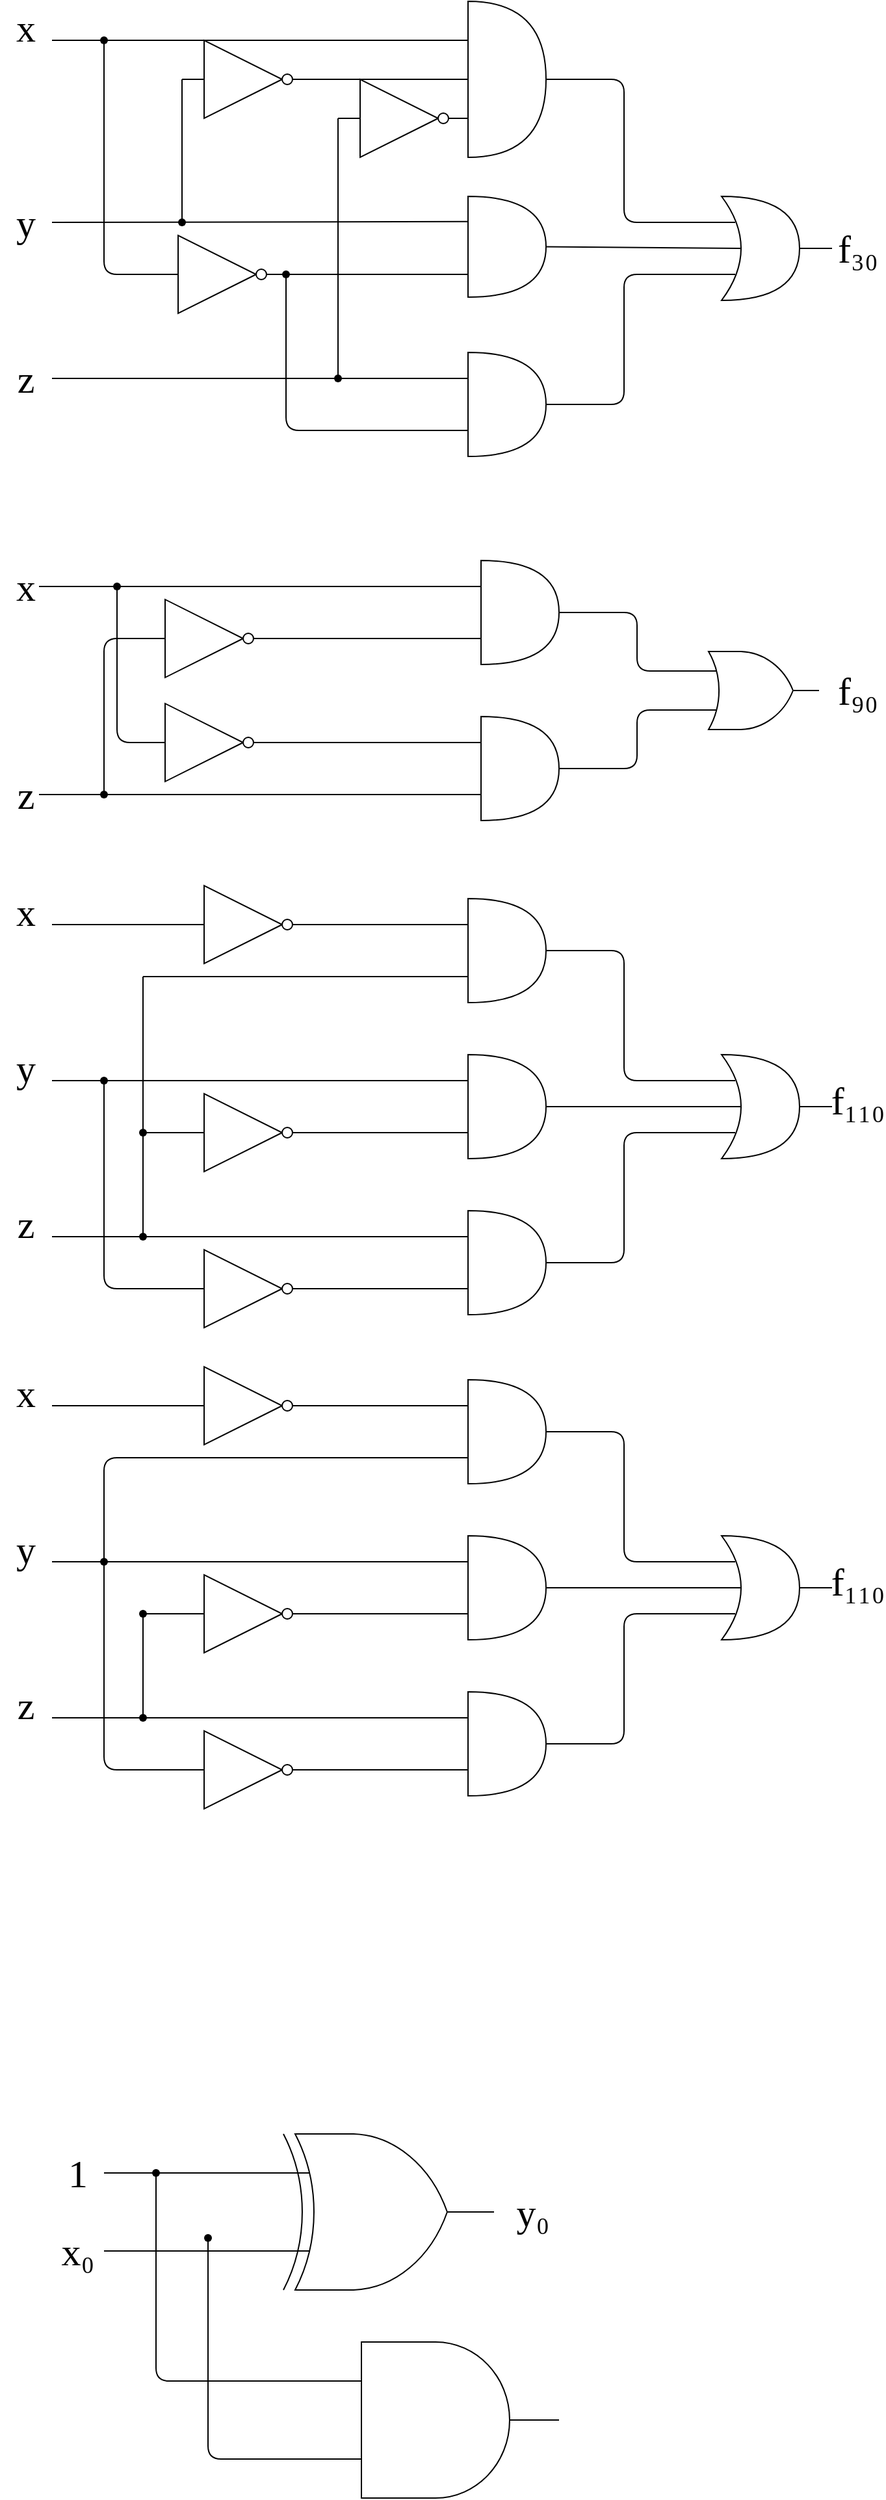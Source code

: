 <mxfile version="14.8.1" type="github">
  <diagram id="0W6Qc_67fqcdbap8SxTc" name="Page-1">
    <mxGraphModel dx="1038" dy="564" grid="1" gridSize="10" guides="1" tooltips="1" connect="1" arrows="1" fold="1" page="1" pageScale="1" pageWidth="1169" pageHeight="1654" math="0" shadow="0">
      <root>
        <mxCell id="0" />
        <mxCell id="1" parent="0" />
        <mxCell id="cX6OeLYtHGOCh2aDYkUL-3" value="" style="group" parent="1" vertex="1" connectable="0">
          <mxGeometry y="430" width="680" height="200" as="geometry" />
        </mxCell>
        <mxCell id="cX6OeLYtHGOCh2aDYkUL-4" value="" style="endArrow=none;html=1;entryX=0;entryY=0.25;entryDx=0;entryDy=0;entryPerimeter=0;startArrow=none;" parent="cX6OeLYtHGOCh2aDYkUL-3" source="cX6OeLYtHGOCh2aDYkUL-44" target="cX6OeLYtHGOCh2aDYkUL-8" edge="1">
          <mxGeometry width="50" height="50" relative="1" as="geometry">
            <mxPoint x="30" y="20" as="sourcePoint" />
            <mxPoint x="370" y="15" as="targetPoint" />
          </mxGeometry>
        </mxCell>
        <mxCell id="cX6OeLYtHGOCh2aDYkUL-5" value="" style="verticalLabelPosition=bottom;shadow=0;dashed=0;align=center;html=1;verticalAlign=top;shape=mxgraph.electrical.logic_gates.inverter_2;sketch=0;strokeColor=#000000;fillColor=#ffffff;" parent="cX6OeLYtHGOCh2aDYkUL-3" vertex="1">
          <mxGeometry x="110" y="110" width="100" height="60" as="geometry" />
        </mxCell>
        <mxCell id="cX6OeLYtHGOCh2aDYkUL-6" value="" style="verticalLabelPosition=bottom;shadow=0;dashed=0;align=center;html=1;verticalAlign=top;shape=mxgraph.electrical.logic_gates.logic_gate;operation=or;sketch=0;strokeColor=#000000;fillColor=#ffffff;" parent="cX6OeLYtHGOCh2aDYkUL-3" vertex="1">
          <mxGeometry x="530" y="70" width="100" height="60" as="geometry" />
        </mxCell>
        <mxCell id="cX6OeLYtHGOCh2aDYkUL-7" value="" style="verticalLabelPosition=bottom;shadow=0;dashed=0;align=center;html=1;verticalAlign=top;shape=mxgraph.electrical.logic_gates.inverter_2;sketch=0;strokeColor=#000000;fillColor=#ffffff;" parent="cX6OeLYtHGOCh2aDYkUL-3" vertex="1">
          <mxGeometry x="110" y="30" width="100" height="60" as="geometry" />
        </mxCell>
        <mxCell id="cX6OeLYtHGOCh2aDYkUL-8" value="" style="shape=or;whiteSpace=wrap;html=1;shadow=0;sketch=0;strokeColor=#000000;fillColor=#ffffff;" parent="cX6OeLYtHGOCh2aDYkUL-3" vertex="1">
          <mxGeometry x="370" width="60" height="80" as="geometry" />
        </mxCell>
        <mxCell id="cX6OeLYtHGOCh2aDYkUL-9" value="" style="endArrow=none;html=1;entryX=0;entryY=0.25;entryDx=0;entryDy=0;entryPerimeter=0;exitX=1;exitY=0.5;exitDx=0;exitDy=0;exitPerimeter=0;" parent="cX6OeLYtHGOCh2aDYkUL-3" source="cX6OeLYtHGOCh2aDYkUL-5" target="cX6OeLYtHGOCh2aDYkUL-10" edge="1">
          <mxGeometry width="50" height="50" relative="1" as="geometry">
            <mxPoint x="250" y="140" as="sourcePoint" />
            <mxPoint x="370" y="135" as="targetPoint" />
          </mxGeometry>
        </mxCell>
        <mxCell id="cX6OeLYtHGOCh2aDYkUL-10" value="" style="shape=or;whiteSpace=wrap;html=1;shadow=0;sketch=0;strokeColor=#000000;fillColor=#ffffff;" parent="cX6OeLYtHGOCh2aDYkUL-3" vertex="1">
          <mxGeometry x="370" y="120" width="60" height="80" as="geometry" />
        </mxCell>
        <mxCell id="cX6OeLYtHGOCh2aDYkUL-11" value="" style="endArrow=none;html=1;exitX=0;exitY=0.5;exitDx=0;exitDy=0;exitPerimeter=0;" parent="cX6OeLYtHGOCh2aDYkUL-3" source="cX6OeLYtHGOCh2aDYkUL-5" edge="1">
          <mxGeometry width="50" height="50" relative="1" as="geometry">
            <mxPoint x="260" y="250" as="sourcePoint" />
            <mxPoint x="90" y="20" as="targetPoint" />
            <Array as="points">
              <mxPoint x="90" y="140" />
            </Array>
          </mxGeometry>
        </mxCell>
        <mxCell id="cX6OeLYtHGOCh2aDYkUL-12" value="" style="endArrow=none;html=1;entryX=0;entryY=0.75;entryDx=0;entryDy=0;entryPerimeter=0;exitX=1;exitY=0.5;exitDx=0;exitDy=0;exitPerimeter=0;" parent="cX6OeLYtHGOCh2aDYkUL-3" source="cX6OeLYtHGOCh2aDYkUL-7" target="cX6OeLYtHGOCh2aDYkUL-8" edge="1">
          <mxGeometry width="50" height="50" relative="1" as="geometry">
            <mxPoint x="210" y="60" as="sourcePoint" />
            <mxPoint x="360" y="59.5" as="targetPoint" />
          </mxGeometry>
        </mxCell>
        <mxCell id="cX6OeLYtHGOCh2aDYkUL-13" value="" style="endArrow=none;html=1;entryX=0;entryY=0.75;entryDx=0;entryDy=0;entryPerimeter=0;" parent="cX6OeLYtHGOCh2aDYkUL-3" target="cX6OeLYtHGOCh2aDYkUL-10" edge="1">
          <mxGeometry width="50" height="50" relative="1" as="geometry">
            <mxPoint x="30" y="180" as="sourcePoint" />
            <mxPoint x="310" y="200" as="targetPoint" />
          </mxGeometry>
        </mxCell>
        <mxCell id="cX6OeLYtHGOCh2aDYkUL-14" value="" style="endArrow=none;html=1;exitX=0;exitY=0.5;exitDx=0;exitDy=0;exitPerimeter=0;" parent="cX6OeLYtHGOCh2aDYkUL-3" source="cX6OeLYtHGOCh2aDYkUL-7" edge="1">
          <mxGeometry width="50" height="50" relative="1" as="geometry">
            <mxPoint x="120" y="150" as="sourcePoint" />
            <mxPoint x="80" y="180" as="targetPoint" />
            <Array as="points">
              <mxPoint x="80" y="60" />
            </Array>
          </mxGeometry>
        </mxCell>
        <mxCell id="cX6OeLYtHGOCh2aDYkUL-15" value="" style="endArrow=none;html=1;entryX=0;entryY=0.25;entryDx=0;entryDy=0;entryPerimeter=0;exitX=1;exitY=0.5;exitDx=0;exitDy=0;exitPerimeter=0;" parent="cX6OeLYtHGOCh2aDYkUL-3" source="cX6OeLYtHGOCh2aDYkUL-8" target="cX6OeLYtHGOCh2aDYkUL-6" edge="1">
          <mxGeometry width="50" height="50" relative="1" as="geometry">
            <mxPoint x="260" y="250" as="sourcePoint" />
            <mxPoint x="310" y="200" as="targetPoint" />
            <Array as="points">
              <mxPoint x="490" y="40" />
              <mxPoint x="490" y="85" />
            </Array>
          </mxGeometry>
        </mxCell>
        <mxCell id="cX6OeLYtHGOCh2aDYkUL-16" value="" style="endArrow=none;html=1;entryX=0;entryY=0.75;entryDx=0;entryDy=0;entryPerimeter=0;exitX=1;exitY=0.5;exitDx=0;exitDy=0;exitPerimeter=0;" parent="cX6OeLYtHGOCh2aDYkUL-3" source="cX6OeLYtHGOCh2aDYkUL-10" target="cX6OeLYtHGOCh2aDYkUL-6" edge="1">
          <mxGeometry width="50" height="50" relative="1" as="geometry">
            <mxPoint x="440" y="50" as="sourcePoint" />
            <mxPoint x="540" y="95" as="targetPoint" />
            <Array as="points">
              <mxPoint x="490" y="160" />
              <mxPoint x="490" y="115" />
            </Array>
          </mxGeometry>
        </mxCell>
        <mxCell id="cX6OeLYtHGOCh2aDYkUL-17" value="&lt;font style=&quot;font-size: 30px&quot; face=&quot;Times New Roman&quot;&gt;x&lt;/font&gt;" style="text;html=1;strokeColor=none;fillColor=none;align=center;verticalAlign=middle;whiteSpace=wrap;rounded=0;shadow=0;sketch=0;" parent="cX6OeLYtHGOCh2aDYkUL-3" vertex="1">
          <mxGeometry y="10" width="40" height="20" as="geometry" />
        </mxCell>
        <mxCell id="cX6OeLYtHGOCh2aDYkUL-18" value="&lt;font style=&quot;font-size: 30px&quot; face=&quot;Times New Roman&quot;&gt;z&lt;/font&gt;" style="text;html=1;strokeColor=none;fillColor=none;align=center;verticalAlign=middle;whiteSpace=wrap;rounded=0;shadow=0;sketch=0;" parent="cX6OeLYtHGOCh2aDYkUL-3" vertex="1">
          <mxGeometry y="170" width="40" height="20" as="geometry" />
        </mxCell>
        <mxCell id="cX6OeLYtHGOCh2aDYkUL-19" value="&lt;div style=&quot;font-size: 30px&quot;&gt;&lt;font style=&quot;font-size: 30px&quot; face=&quot;Times New Roman&quot;&gt;f₉₀&lt;/font&gt;&lt;/div&gt;" style="text;html=1;strokeColor=none;fillColor=none;align=center;verticalAlign=middle;whiteSpace=wrap;rounded=0;shadow=0;sketch=0;" parent="cX6OeLYtHGOCh2aDYkUL-3" vertex="1">
          <mxGeometry x="640" y="90" width="40" height="20" as="geometry" />
        </mxCell>
        <mxCell id="cX6OeLYtHGOCh2aDYkUL-44" value="" style="shape=waypoint;sketch=0;fillStyle=solid;size=6;pointerEvents=1;points=[];fillColor=none;resizable=0;rotatable=0;perimeter=centerPerimeter;snapToPoint=1;" parent="cX6OeLYtHGOCh2aDYkUL-3" vertex="1">
          <mxGeometry x="70" width="40" height="40" as="geometry" />
        </mxCell>
        <mxCell id="cX6OeLYtHGOCh2aDYkUL-45" value="" style="endArrow=none;html=1;entryDx=0;entryDy=0;entryPerimeter=0;" parent="cX6OeLYtHGOCh2aDYkUL-3" target="cX6OeLYtHGOCh2aDYkUL-44" edge="1">
          <mxGeometry width="50" height="50" relative="1" as="geometry">
            <mxPoint x="30" y="20" as="sourcePoint" />
            <mxPoint x="370" y="20" as="targetPoint" />
          </mxGeometry>
        </mxCell>
        <mxCell id="cX6OeLYtHGOCh2aDYkUL-46" value="" style="shape=waypoint;sketch=0;fillStyle=solid;size=6;pointerEvents=1;points=[];fillColor=none;resizable=0;rotatable=0;perimeter=centerPerimeter;snapToPoint=1;" parent="cX6OeLYtHGOCh2aDYkUL-3" vertex="1">
          <mxGeometry x="60" y="160" width="40" height="40" as="geometry" />
        </mxCell>
        <mxCell id="cX6OeLYtHGOCh2aDYkUL-54" value="" style="group" parent="1" vertex="1" connectable="0">
          <mxGeometry y="680" width="615" height="330" as="geometry" />
        </mxCell>
        <mxCell id="cX6OeLYtHGOCh2aDYkUL-1" value="" style="shape=xor;whiteSpace=wrap;html=1;" parent="cX6OeLYtHGOCh2aDYkUL-54" vertex="1">
          <mxGeometry x="555" y="130" width="60" height="80" as="geometry" />
        </mxCell>
        <mxCell id="cX6OeLYtHGOCh2aDYkUL-2" value="" style="shape=or;whiteSpace=wrap;html=1;" parent="cX6OeLYtHGOCh2aDYkUL-54" vertex="1">
          <mxGeometry x="360" y="10" width="60" height="80" as="geometry" />
        </mxCell>
        <mxCell id="cX6OeLYtHGOCh2aDYkUL-20" value="&lt;font style=&quot;font-size: 30px&quot; face=&quot;Times New Roman&quot;&gt;x&lt;/font&gt;" style="text;html=1;strokeColor=none;fillColor=none;align=center;verticalAlign=middle;whiteSpace=wrap;rounded=0;shadow=0;sketch=0;" parent="cX6OeLYtHGOCh2aDYkUL-54" vertex="1">
          <mxGeometry y="10" width="40" height="20" as="geometry" />
        </mxCell>
        <mxCell id="cX6OeLYtHGOCh2aDYkUL-21" value="&lt;font style=&quot;font-size: 30px&quot; face=&quot;Times New Roman&quot;&gt;z&lt;/font&gt;" style="text;html=1;strokeColor=none;fillColor=none;align=center;verticalAlign=middle;whiteSpace=wrap;rounded=0;shadow=0;sketch=0;" parent="cX6OeLYtHGOCh2aDYkUL-54" vertex="1">
          <mxGeometry y="250" width="40" height="20" as="geometry" />
        </mxCell>
        <mxCell id="cX6OeLYtHGOCh2aDYkUL-22" value="&lt;font style=&quot;font-size: 30px&quot; face=&quot;Times New Roman&quot;&gt;y&lt;/font&gt;" style="text;html=1;strokeColor=none;fillColor=none;align=center;verticalAlign=middle;whiteSpace=wrap;rounded=0;shadow=0;sketch=0;" parent="cX6OeLYtHGOCh2aDYkUL-54" vertex="1">
          <mxGeometry y="130" width="40" height="20" as="geometry" />
        </mxCell>
        <mxCell id="cX6OeLYtHGOCh2aDYkUL-24" value="" style="endArrow=none;html=1;entryX=0;entryY=0.25;entryDx=0;entryDy=0;entryPerimeter=0;exitX=1;exitY=0.5;exitDx=0;exitDy=0;exitPerimeter=0;" parent="cX6OeLYtHGOCh2aDYkUL-54" source="cX6OeLYtHGOCh2aDYkUL-25" target="cX6OeLYtHGOCh2aDYkUL-2" edge="1">
          <mxGeometry width="50" height="50" relative="1" as="geometry">
            <mxPoint x="140" y="30" as="sourcePoint" />
            <mxPoint x="460" y="150" as="targetPoint" />
          </mxGeometry>
        </mxCell>
        <mxCell id="cX6OeLYtHGOCh2aDYkUL-25" value="" style="verticalLabelPosition=bottom;shadow=0;dashed=0;align=center;html=1;verticalAlign=top;shape=mxgraph.electrical.logic_gates.inverter_2;sketch=0;strokeColor=#000000;fillColor=#ffffff;" parent="cX6OeLYtHGOCh2aDYkUL-54" vertex="1">
          <mxGeometry x="140" width="100" height="60" as="geometry" />
        </mxCell>
        <mxCell id="cX6OeLYtHGOCh2aDYkUL-28" value="" style="endArrow=none;html=1;entryX=1;entryY=1;entryDx=0;entryDy=0;exitX=0;exitY=0.25;exitDx=0;exitDy=0;exitPerimeter=0;" parent="cX6OeLYtHGOCh2aDYkUL-54" source="cX6OeLYtHGOCh2aDYkUL-29" target="cX6OeLYtHGOCh2aDYkUL-22" edge="1">
          <mxGeometry width="50" height="50" relative="1" as="geometry">
            <mxPoint x="350" y="110" as="sourcePoint" />
            <mxPoint x="460" y="30" as="targetPoint" />
          </mxGeometry>
        </mxCell>
        <mxCell id="cX6OeLYtHGOCh2aDYkUL-29" value="" style="shape=or;whiteSpace=wrap;html=1;" parent="cX6OeLYtHGOCh2aDYkUL-54" vertex="1">
          <mxGeometry x="360" y="130" width="60" height="80" as="geometry" />
        </mxCell>
        <mxCell id="cX6OeLYtHGOCh2aDYkUL-30" value="" style="shape=or;whiteSpace=wrap;html=1;" parent="cX6OeLYtHGOCh2aDYkUL-54" vertex="1">
          <mxGeometry x="360" y="250" width="60" height="80" as="geometry" />
        </mxCell>
        <mxCell id="cX6OeLYtHGOCh2aDYkUL-31" value="" style="verticalLabelPosition=bottom;shadow=0;dashed=0;align=center;html=1;verticalAlign=top;shape=mxgraph.electrical.logic_gates.inverter_2;sketch=0;strokeColor=#000000;fillColor=#ffffff;" parent="cX6OeLYtHGOCh2aDYkUL-54" vertex="1">
          <mxGeometry x="140" y="160" width="100" height="60" as="geometry" />
        </mxCell>
        <mxCell id="cX6OeLYtHGOCh2aDYkUL-32" value="" style="endArrow=none;html=1;exitX=0;exitY=0.5;exitDx=0;exitDy=0;exitPerimeter=0;" parent="cX6OeLYtHGOCh2aDYkUL-54" source="cX6OeLYtHGOCh2aDYkUL-31" edge="1">
          <mxGeometry width="50" height="50" relative="1" as="geometry">
            <mxPoint x="410" y="80" as="sourcePoint" />
            <mxPoint x="110" y="190" as="targetPoint" />
          </mxGeometry>
        </mxCell>
        <mxCell id="cX6OeLYtHGOCh2aDYkUL-33" value="" style="endArrow=none;html=1;exitX=1;exitY=0.5;exitDx=0;exitDy=0;exitPerimeter=0;entryX=0;entryY=0.75;entryDx=0;entryDy=0;entryPerimeter=0;" parent="cX6OeLYtHGOCh2aDYkUL-54" source="cX6OeLYtHGOCh2aDYkUL-31" target="cX6OeLYtHGOCh2aDYkUL-29" edge="1">
          <mxGeometry width="50" height="50" relative="1" as="geometry">
            <mxPoint x="410" y="80" as="sourcePoint" />
            <mxPoint x="460" y="30" as="targetPoint" />
          </mxGeometry>
        </mxCell>
        <mxCell id="cX6OeLYtHGOCh2aDYkUL-34" value="" style="endArrow=none;html=1;exitX=0;exitY=0.5;exitDx=0;exitDy=0;exitPerimeter=0;" parent="cX6OeLYtHGOCh2aDYkUL-54" source="cX6OeLYtHGOCh2aDYkUL-35" edge="1">
          <mxGeometry width="50" height="50" relative="1" as="geometry">
            <mxPoint x="410" y="80" as="sourcePoint" />
            <mxPoint x="80" y="150" as="targetPoint" />
            <Array as="points">
              <mxPoint x="80" y="310" />
            </Array>
          </mxGeometry>
        </mxCell>
        <mxCell id="cX6OeLYtHGOCh2aDYkUL-37" value="" style="endArrow=none;html=1;exitDx=0;exitDy=0;exitPerimeter=0;startArrow=none;" parent="cX6OeLYtHGOCh2aDYkUL-54" source="cX6OeLYtHGOCh2aDYkUL-50" edge="1">
          <mxGeometry width="50" height="50" relative="1" as="geometry">
            <mxPoint x="410" y="80" as="sourcePoint" />
            <mxPoint x="110" y="270" as="targetPoint" />
          </mxGeometry>
        </mxCell>
        <mxCell id="cX6OeLYtHGOCh2aDYkUL-38" value="" style="endArrow=none;html=1;exitX=1;exitY=1;exitDx=0;exitDy=0;" parent="cX6OeLYtHGOCh2aDYkUL-54" source="cX6OeLYtHGOCh2aDYkUL-21" edge="1">
          <mxGeometry width="50" height="50" relative="1" as="geometry">
            <mxPoint x="410" y="80" as="sourcePoint" />
            <mxPoint x="110" y="270" as="targetPoint" />
          </mxGeometry>
        </mxCell>
        <mxCell id="cX6OeLYtHGOCh2aDYkUL-39" value="" style="endArrow=none;html=1;startArrow=none;" parent="cX6OeLYtHGOCh2aDYkUL-54" source="cX6OeLYtHGOCh2aDYkUL-48" edge="1">
          <mxGeometry width="50" height="50" relative="1" as="geometry">
            <mxPoint x="110" y="270" as="sourcePoint" />
            <mxPoint x="110" y="70" as="targetPoint" />
          </mxGeometry>
        </mxCell>
        <mxCell id="cX6OeLYtHGOCh2aDYkUL-40" value="" style="endArrow=none;html=1;exitX=0;exitY=0.75;exitDx=0;exitDy=0;exitPerimeter=0;" parent="cX6OeLYtHGOCh2aDYkUL-54" source="cX6OeLYtHGOCh2aDYkUL-2" edge="1">
          <mxGeometry width="50" height="50" relative="1" as="geometry">
            <mxPoint x="120" y="280" as="sourcePoint" />
            <mxPoint x="110" y="70" as="targetPoint" />
          </mxGeometry>
        </mxCell>
        <mxCell id="cX6OeLYtHGOCh2aDYkUL-41" value="" style="endArrow=none;html=1;entryX=1;entryY=0.5;entryDx=0;entryDy=0;entryPerimeter=0;exitX=0.175;exitY=0.25;exitDx=0;exitDy=0;exitPerimeter=0;" parent="cX6OeLYtHGOCh2aDYkUL-54" source="cX6OeLYtHGOCh2aDYkUL-1" target="cX6OeLYtHGOCh2aDYkUL-2" edge="1">
          <mxGeometry width="50" height="50" relative="1" as="geometry">
            <mxPoint x="410" y="80" as="sourcePoint" />
            <mxPoint x="460" y="30" as="targetPoint" />
            <Array as="points">
              <mxPoint x="480" y="150" />
              <mxPoint x="480" y="50" />
            </Array>
          </mxGeometry>
        </mxCell>
        <mxCell id="cX6OeLYtHGOCh2aDYkUL-42" value="" style="endArrow=none;html=1;entryX=1;entryY=0.5;entryDx=0;entryDy=0;entryPerimeter=0;exitX=0.25;exitY=0.5;exitDx=0;exitDy=0;exitPerimeter=0;" parent="cX6OeLYtHGOCh2aDYkUL-54" source="cX6OeLYtHGOCh2aDYkUL-1" target="cX6OeLYtHGOCh2aDYkUL-29" edge="1">
          <mxGeometry width="50" height="50" relative="1" as="geometry">
            <mxPoint x="575.5" y="160" as="sourcePoint" />
            <mxPoint x="430" y="60" as="targetPoint" />
          </mxGeometry>
        </mxCell>
        <mxCell id="cX6OeLYtHGOCh2aDYkUL-43" value="" style="endArrow=none;html=1;entryX=1;entryY=0.5;entryDx=0;entryDy=0;entryPerimeter=0;exitX=0.175;exitY=0.75;exitDx=0;exitDy=0;exitPerimeter=0;" parent="cX6OeLYtHGOCh2aDYkUL-54" source="cX6OeLYtHGOCh2aDYkUL-1" target="cX6OeLYtHGOCh2aDYkUL-30" edge="1">
          <mxGeometry width="50" height="50" relative="1" as="geometry">
            <mxPoint x="580" y="180" as="sourcePoint" />
            <mxPoint x="430" y="180" as="targetPoint" />
            <Array as="points">
              <mxPoint x="480" y="190" />
              <mxPoint x="480" y="290" />
            </Array>
          </mxGeometry>
        </mxCell>
        <mxCell id="cX6OeLYtHGOCh2aDYkUL-47" value="" style="shape=waypoint;sketch=0;fillStyle=solid;size=6;pointerEvents=1;points=[];fillColor=none;resizable=0;rotatable=0;perimeter=centerPerimeter;snapToPoint=1;" parent="cX6OeLYtHGOCh2aDYkUL-54" vertex="1">
          <mxGeometry x="60" y="130" width="40" height="40" as="geometry" />
        </mxCell>
        <mxCell id="cX6OeLYtHGOCh2aDYkUL-48" value="" style="shape=waypoint;sketch=0;fillStyle=solid;size=6;pointerEvents=1;points=[];fillColor=none;resizable=0;rotatable=0;perimeter=centerPerimeter;snapToPoint=1;" parent="cX6OeLYtHGOCh2aDYkUL-54" vertex="1">
          <mxGeometry x="90" y="170" width="40" height="40" as="geometry" />
        </mxCell>
        <mxCell id="cX6OeLYtHGOCh2aDYkUL-49" value="" style="endArrow=none;html=1;" parent="cX6OeLYtHGOCh2aDYkUL-54" target="cX6OeLYtHGOCh2aDYkUL-48" edge="1">
          <mxGeometry width="50" height="50" relative="1" as="geometry">
            <mxPoint x="110" y="270" as="sourcePoint" />
            <mxPoint x="110" y="70" as="targetPoint" />
          </mxGeometry>
        </mxCell>
        <mxCell id="cX6OeLYtHGOCh2aDYkUL-50" value="" style="shape=waypoint;sketch=0;fillStyle=solid;size=6;pointerEvents=1;points=[];fillColor=none;resizable=0;rotatable=0;perimeter=centerPerimeter;snapToPoint=1;" parent="cX6OeLYtHGOCh2aDYkUL-54" vertex="1">
          <mxGeometry x="90" y="250" width="40" height="40" as="geometry" />
        </mxCell>
        <mxCell id="cX6OeLYtHGOCh2aDYkUL-51" value="" style="endArrow=none;html=1;exitX=0;exitY=0.25;exitDx=0;exitDy=0;exitPerimeter=0;" parent="cX6OeLYtHGOCh2aDYkUL-54" source="cX6OeLYtHGOCh2aDYkUL-30" target="cX6OeLYtHGOCh2aDYkUL-50" edge="1">
          <mxGeometry width="50" height="50" relative="1" as="geometry">
            <mxPoint x="360" y="270" as="sourcePoint" />
            <mxPoint x="110" y="270" as="targetPoint" />
          </mxGeometry>
        </mxCell>
        <mxCell id="cX6OeLYtHGOCh2aDYkUL-53" value="" style="endArrow=none;html=1;entryX=0;entryY=0.5;entryDx=0;entryDy=0;entryPerimeter=0;exitX=1;exitY=1;exitDx=0;exitDy=0;" parent="cX6OeLYtHGOCh2aDYkUL-54" source="cX6OeLYtHGOCh2aDYkUL-20" target="cX6OeLYtHGOCh2aDYkUL-25" edge="1">
          <mxGeometry width="50" height="50" relative="1" as="geometry">
            <mxPoint x="370" y="80" as="sourcePoint" />
            <mxPoint x="420" y="30" as="targetPoint" />
          </mxGeometry>
        </mxCell>
        <mxCell id="cX6OeLYtHGOCh2aDYkUL-108" value="" style="group" parent="1" vertex="1" connectable="0">
          <mxGeometry x="140" y="835" width="540" height="185" as="geometry" />
        </mxCell>
        <mxCell id="cX6OeLYtHGOCh2aDYkUL-35" value="" style="verticalLabelPosition=bottom;shadow=0;dashed=0;align=center;html=1;verticalAlign=top;shape=mxgraph.electrical.logic_gates.inverter_2;sketch=0;strokeColor=#000000;fillColor=#ffffff;" parent="cX6OeLYtHGOCh2aDYkUL-108" vertex="1">
          <mxGeometry y="125" width="100" height="60" as="geometry" />
        </mxCell>
        <mxCell id="cX6OeLYtHGOCh2aDYkUL-103" value="&lt;div style=&quot;font-size: 30px&quot;&gt;&lt;font style=&quot;font-size: 30px&quot; face=&quot;Times New Roman&quot;&gt;f₁₁₀&lt;/font&gt;&lt;/div&gt;" style="text;html=1;strokeColor=none;fillColor=none;align=center;verticalAlign=middle;whiteSpace=wrap;rounded=0;shadow=0;sketch=0;" parent="cX6OeLYtHGOCh2aDYkUL-108" vertex="1">
          <mxGeometry x="500" width="40" height="20" as="geometry" />
        </mxCell>
        <mxCell id="cX6OeLYtHGOCh2aDYkUL-104" value="" style="endArrow=none;html=1;exitX=1;exitY=0.5;exitDx=0;exitDy=0;exitPerimeter=0;entryX=0;entryY=0.75;entryDx=0;entryDy=0;" parent="cX6OeLYtHGOCh2aDYkUL-108" source="cX6OeLYtHGOCh2aDYkUL-1" target="cX6OeLYtHGOCh2aDYkUL-103" edge="1">
          <mxGeometry width="50" height="50" relative="1" as="geometry">
            <mxPoint x="470" y="15" as="sourcePoint" />
            <mxPoint x="190" y="-135" as="targetPoint" />
          </mxGeometry>
        </mxCell>
        <mxCell id="cX6OeLYtHGOCh2aDYkUL-36" value="" style="endArrow=none;html=1;entryX=1;entryY=0.5;entryDx=0;entryDy=0;entryPerimeter=0;exitX=0;exitY=0.75;exitDx=0;exitDy=0;exitPerimeter=0;" parent="1" source="cX6OeLYtHGOCh2aDYkUL-30" target="cX6OeLYtHGOCh2aDYkUL-35" edge="1">
          <mxGeometry width="50" height="50" relative="1" as="geometry">
            <mxPoint x="410" y="760" as="sourcePoint" />
            <mxPoint x="460" y="710" as="targetPoint" />
          </mxGeometry>
        </mxCell>
        <mxCell id="cX6OeLYtHGOCh2aDYkUL-109" value="" style="group" parent="1" vertex="1" connectable="0">
          <mxGeometry width="680" height="350" as="geometry" />
        </mxCell>
        <mxCell id="cX6OeLYtHGOCh2aDYkUL-57" value="" style="shape=xor;whiteSpace=wrap;html=1;" parent="cX6OeLYtHGOCh2aDYkUL-109" vertex="1">
          <mxGeometry x="555" y="150" width="60" height="80" as="geometry" />
        </mxCell>
        <mxCell id="cX6OeLYtHGOCh2aDYkUL-58" value="" style="shape=or;whiteSpace=wrap;html=1;" parent="cX6OeLYtHGOCh2aDYkUL-109" vertex="1">
          <mxGeometry x="360" width="60" height="120" as="geometry" />
        </mxCell>
        <mxCell id="cX6OeLYtHGOCh2aDYkUL-59" value="&lt;font style=&quot;font-size: 30px&quot; face=&quot;Times New Roman&quot;&gt;x&lt;/font&gt;" style="text;html=1;strokeColor=none;fillColor=none;align=center;verticalAlign=middle;whiteSpace=wrap;rounded=0;shadow=0;sketch=0;" parent="cX6OeLYtHGOCh2aDYkUL-109" vertex="1">
          <mxGeometry y="10" width="40" height="20" as="geometry" />
        </mxCell>
        <mxCell id="cX6OeLYtHGOCh2aDYkUL-60" value="&lt;font style=&quot;font-size: 30px&quot; face=&quot;Times New Roman&quot;&gt;z&lt;/font&gt;" style="text;html=1;strokeColor=none;fillColor=none;align=center;verticalAlign=middle;whiteSpace=wrap;rounded=0;shadow=0;sketch=0;" parent="cX6OeLYtHGOCh2aDYkUL-109" vertex="1">
          <mxGeometry y="280" width="40" height="20" as="geometry" />
        </mxCell>
        <mxCell id="cX6OeLYtHGOCh2aDYkUL-61" value="&lt;font style=&quot;font-size: 30px&quot; face=&quot;Times New Roman&quot;&gt;y&lt;/font&gt;" style="text;html=1;strokeColor=none;fillColor=none;align=center;verticalAlign=middle;whiteSpace=wrap;rounded=0;shadow=0;sketch=0;" parent="cX6OeLYtHGOCh2aDYkUL-109" vertex="1">
          <mxGeometry y="160" width="40" height="20" as="geometry" />
        </mxCell>
        <mxCell id="cX6OeLYtHGOCh2aDYkUL-62" value="" style="endArrow=none;html=1;entryX=0;entryY=0.25;entryDx=0;entryDy=0;entryPerimeter=0;exitX=1;exitY=1;exitDx=0;exitDy=0;" parent="cX6OeLYtHGOCh2aDYkUL-109" source="cX6OeLYtHGOCh2aDYkUL-59" target="cX6OeLYtHGOCh2aDYkUL-58" edge="1">
          <mxGeometry y="30" width="50" height="50" as="geometry">
            <mxPoint x="50" y="70" as="sourcePoint" />
            <mxPoint x="460" y="180" as="targetPoint" />
          </mxGeometry>
        </mxCell>
        <mxCell id="cX6OeLYtHGOCh2aDYkUL-64" value="" style="endArrow=none;html=1;entryX=1;entryY=0.5;entryDx=0;entryDy=0;exitX=0;exitY=0.25;exitDx=0;exitDy=0;exitPerimeter=0;" parent="cX6OeLYtHGOCh2aDYkUL-109" source="cX6OeLYtHGOCh2aDYkUL-65" target="cX6OeLYtHGOCh2aDYkUL-61" edge="1">
          <mxGeometry y="30" width="50" height="50" as="geometry">
            <mxPoint x="350" y="140" as="sourcePoint" />
            <mxPoint x="460" y="60" as="targetPoint" />
          </mxGeometry>
        </mxCell>
        <mxCell id="cX6OeLYtHGOCh2aDYkUL-65" value="" style="shape=or;whiteSpace=wrap;html=1;" parent="cX6OeLYtHGOCh2aDYkUL-109" vertex="1">
          <mxGeometry x="360" y="150" width="60" height="77.5" as="geometry" />
        </mxCell>
        <mxCell id="cX6OeLYtHGOCh2aDYkUL-67" value="" style="verticalLabelPosition=bottom;shadow=0;dashed=0;align=center;html=1;verticalAlign=top;shape=mxgraph.electrical.logic_gates.inverter_2;sketch=0;strokeColor=#000000;fillColor=#ffffff;" parent="cX6OeLYtHGOCh2aDYkUL-109" vertex="1">
          <mxGeometry x="140" y="30" width="100" height="60" as="geometry" />
        </mxCell>
        <mxCell id="cX6OeLYtHGOCh2aDYkUL-69" value="" style="endArrow=none;html=1;exitX=1;exitY=0.5;exitDx=0;exitDy=0;exitPerimeter=0;entryX=0;entryY=0.5;entryDx=0;entryDy=0;entryPerimeter=0;" parent="cX6OeLYtHGOCh2aDYkUL-109" source="cX6OeLYtHGOCh2aDYkUL-67" target="cX6OeLYtHGOCh2aDYkUL-58" edge="1">
          <mxGeometry y="30" width="50" height="50" as="geometry">
            <mxPoint x="230" y="190" as="sourcePoint" />
            <mxPoint x="350" y="90" as="targetPoint" />
          </mxGeometry>
        </mxCell>
        <mxCell id="cX6OeLYtHGOCh2aDYkUL-71" value="" style="endArrow=none;html=1;exitDx=0;exitDy=0;exitPerimeter=0;startArrow=none;" parent="cX6OeLYtHGOCh2aDYkUL-109" edge="1">
          <mxGeometry y="30" width="50" height="50" as="geometry">
            <mxPoint x="110" y="300" as="sourcePoint" />
            <mxPoint x="110" y="300" as="targetPoint" />
          </mxGeometry>
        </mxCell>
        <mxCell id="cX6OeLYtHGOCh2aDYkUL-75" value="" style="endArrow=none;html=1;entryX=1;entryY=0.5;entryDx=0;entryDy=0;entryPerimeter=0;exitX=0.175;exitY=0.25;exitDx=0;exitDy=0;exitPerimeter=0;" parent="cX6OeLYtHGOCh2aDYkUL-109" source="cX6OeLYtHGOCh2aDYkUL-57" target="cX6OeLYtHGOCh2aDYkUL-58" edge="1">
          <mxGeometry y="30" width="50" height="50" as="geometry">
            <mxPoint x="410" y="110" as="sourcePoint" />
            <mxPoint x="460" y="60" as="targetPoint" />
            <Array as="points">
              <mxPoint x="480" y="170" />
              <mxPoint x="480" y="60" />
            </Array>
          </mxGeometry>
        </mxCell>
        <mxCell id="cX6OeLYtHGOCh2aDYkUL-76" value="" style="endArrow=none;html=1;entryX=1;entryY=0.5;entryDx=0;entryDy=0;entryPerimeter=0;exitX=0.25;exitY=0.5;exitDx=0;exitDy=0;exitPerimeter=0;" parent="cX6OeLYtHGOCh2aDYkUL-109" source="cX6OeLYtHGOCh2aDYkUL-57" target="cX6OeLYtHGOCh2aDYkUL-65" edge="1">
          <mxGeometry y="30" width="50" height="50" as="geometry">
            <mxPoint x="575.5" y="190" as="sourcePoint" />
            <mxPoint x="430" y="90" as="targetPoint" />
          </mxGeometry>
        </mxCell>
        <mxCell id="cX6OeLYtHGOCh2aDYkUL-77" value="" style="endArrow=none;html=1;entryX=1;entryY=0.5;entryDx=0;entryDy=0;entryPerimeter=0;exitX=0.175;exitY=0.75;exitDx=0;exitDy=0;exitPerimeter=0;" parent="cX6OeLYtHGOCh2aDYkUL-109" source="cX6OeLYtHGOCh2aDYkUL-57" target="cX6OeLYtHGOCh2aDYkUL-66" edge="1">
          <mxGeometry y="30" width="50" height="50" as="geometry">
            <mxPoint x="580" y="210" as="sourcePoint" />
            <mxPoint x="430" y="210" as="targetPoint" />
            <Array as="points">
              <mxPoint x="480" y="210" />
              <mxPoint x="480" y="310" />
            </Array>
          </mxGeometry>
        </mxCell>
        <mxCell id="cX6OeLYtHGOCh2aDYkUL-82" value="" style="endArrow=none;html=1;exitDx=0;exitDy=0;exitPerimeter=0;entryX=1;entryY=0.5;entryDx=0;entryDy=0;entryPerimeter=0;startArrow=none;" parent="cX6OeLYtHGOCh2aDYkUL-109" source="cX6OeLYtHGOCh2aDYkUL-99" target="cX6OeLYtHGOCh2aDYkUL-60" edge="1">
          <mxGeometry y="30" width="50" height="50" as="geometry">
            <mxPoint x="360" y="300" as="sourcePoint" />
            <mxPoint x="110" y="300" as="targetPoint" />
          </mxGeometry>
        </mxCell>
        <mxCell id="cX6OeLYtHGOCh2aDYkUL-86" value="" style="endArrow=none;html=1;entryX=0;entryY=0.5;entryDx=0;entryDy=0;entryPerimeter=0;" parent="cX6OeLYtHGOCh2aDYkUL-109" target="cX6OeLYtHGOCh2aDYkUL-87" edge="1">
          <mxGeometry width="50" height="50" relative="1" as="geometry">
            <mxPoint x="80" y="30" as="sourcePoint" />
            <mxPoint x="110" y="240" as="targetPoint" />
            <Array as="points">
              <mxPoint x="80" y="210" />
            </Array>
          </mxGeometry>
        </mxCell>
        <mxCell id="cX6OeLYtHGOCh2aDYkUL-87" value="" style="verticalLabelPosition=bottom;shadow=0;dashed=0;align=center;html=1;verticalAlign=top;shape=mxgraph.electrical.logic_gates.inverter_2;sketch=0;strokeColor=#000000;fillColor=#ffffff;" parent="cX6OeLYtHGOCh2aDYkUL-109" vertex="1">
          <mxGeometry x="120" y="180" width="100" height="60" as="geometry" />
        </mxCell>
        <mxCell id="cX6OeLYtHGOCh2aDYkUL-89" value="" style="endArrow=none;html=1;exitX=1;exitY=0.5;exitDx=0;exitDy=0;exitPerimeter=0;" parent="cX6OeLYtHGOCh2aDYkUL-109" source="cX6OeLYtHGOCh2aDYkUL-87" edge="1">
          <mxGeometry width="50" height="50" relative="1" as="geometry">
            <mxPoint x="280" y="240" as="sourcePoint" />
            <mxPoint x="360" y="210" as="targetPoint" />
          </mxGeometry>
        </mxCell>
        <mxCell id="cX6OeLYtHGOCh2aDYkUL-90" value="" style="endArrow=none;html=1;entryX=0;entryY=0.75;entryDx=0;entryDy=0;entryPerimeter=0;" parent="cX6OeLYtHGOCh2aDYkUL-109" target="cX6OeLYtHGOCh2aDYkUL-66" edge="1">
          <mxGeometry width="50" height="50" relative="1" as="geometry">
            <mxPoint x="220" y="210" as="sourcePoint" />
            <mxPoint x="330" y="190" as="targetPoint" />
            <Array as="points">
              <mxPoint x="220" y="330" />
            </Array>
          </mxGeometry>
        </mxCell>
        <mxCell id="cX6OeLYtHGOCh2aDYkUL-91" value="" style="endArrow=none;html=1;exitX=0;exitY=0.5;exitDx=0;exitDy=0;exitPerimeter=0;" parent="cX6OeLYtHGOCh2aDYkUL-109" source="cX6OeLYtHGOCh2aDYkUL-67" edge="1">
          <mxGeometry width="50" height="50" relative="1" as="geometry">
            <mxPoint x="280" y="240" as="sourcePoint" />
            <mxPoint x="140" y="170" as="targetPoint" />
          </mxGeometry>
        </mxCell>
        <mxCell id="cX6OeLYtHGOCh2aDYkUL-94" value="" style="endArrow=none;html=1;entryX=0;entryY=0.5;entryDx=0;entryDy=0;entryPerimeter=0;" parent="cX6OeLYtHGOCh2aDYkUL-109" target="cX6OeLYtHGOCh2aDYkUL-95" edge="1">
          <mxGeometry width="50" height="50" relative="1" as="geometry">
            <mxPoint x="260" y="290" as="sourcePoint" />
            <mxPoint x="240" y="120" as="targetPoint" />
          </mxGeometry>
        </mxCell>
        <mxCell id="cX6OeLYtHGOCh2aDYkUL-95" value="" style="verticalLabelPosition=bottom;shadow=0;dashed=0;align=center;html=1;verticalAlign=top;shape=mxgraph.electrical.logic_gates.inverter_2;sketch=0;strokeColor=#000000;fillColor=#ffffff;" parent="cX6OeLYtHGOCh2aDYkUL-109" vertex="1">
          <mxGeometry x="260" y="60" width="100" height="60" as="geometry" />
        </mxCell>
        <mxCell id="cX6OeLYtHGOCh2aDYkUL-96" style="edgeStyle=orthogonalEdgeStyle;rounded=0;orthogonalLoop=1;jettySize=auto;html=1;exitX=0;exitY=0.75;exitDx=0;exitDy=0;exitPerimeter=0;entryX=1;entryY=0.5;entryDx=0;entryDy=0;entryPerimeter=0;" parent="cX6OeLYtHGOCh2aDYkUL-109" source="cX6OeLYtHGOCh2aDYkUL-58" target="cX6OeLYtHGOCh2aDYkUL-95" edge="1">
          <mxGeometry relative="1" as="geometry" />
        </mxCell>
        <mxCell id="cX6OeLYtHGOCh2aDYkUL-97" value="" style="shape=waypoint;sketch=0;fillStyle=solid;size=6;pointerEvents=1;points=[];fillColor=none;resizable=0;rotatable=0;perimeter=centerPerimeter;snapToPoint=1;" parent="cX6OeLYtHGOCh2aDYkUL-109" vertex="1">
          <mxGeometry x="60" y="10" width="40" height="40" as="geometry" />
        </mxCell>
        <mxCell id="cX6OeLYtHGOCh2aDYkUL-98" value="" style="shape=waypoint;sketch=0;fillStyle=solid;size=6;pointerEvents=1;points=[];fillColor=none;resizable=0;rotatable=0;perimeter=centerPerimeter;snapToPoint=1;" parent="cX6OeLYtHGOCh2aDYkUL-109" vertex="1">
          <mxGeometry x="120" y="150" width="40" height="40" as="geometry" />
        </mxCell>
        <mxCell id="cX6OeLYtHGOCh2aDYkUL-99" value="" style="shape=waypoint;sketch=0;fillStyle=solid;size=6;pointerEvents=1;points=[];fillColor=none;resizable=0;rotatable=0;perimeter=centerPerimeter;snapToPoint=1;" parent="cX6OeLYtHGOCh2aDYkUL-109" vertex="1">
          <mxGeometry x="240" y="270" width="40" height="40" as="geometry" />
        </mxCell>
        <mxCell id="cX6OeLYtHGOCh2aDYkUL-100" value="" style="endArrow=none;html=1;exitX=0;exitY=0.25;exitDx=0;exitDy=0;exitPerimeter=0;entryDx=0;entryDy=0;entryPerimeter=0;" parent="cX6OeLYtHGOCh2aDYkUL-109" source="cX6OeLYtHGOCh2aDYkUL-66" target="cX6OeLYtHGOCh2aDYkUL-99" edge="1">
          <mxGeometry y="30" width="50" height="50" as="geometry">
            <mxPoint x="350" y="290" as="sourcePoint" />
            <mxPoint x="40" y="290" as="targetPoint" />
          </mxGeometry>
        </mxCell>
        <mxCell id="cX6OeLYtHGOCh2aDYkUL-102" value="" style="shape=waypoint;sketch=0;fillStyle=solid;size=6;pointerEvents=1;points=[];fillColor=none;resizable=0;rotatable=0;perimeter=centerPerimeter;snapToPoint=1;" parent="cX6OeLYtHGOCh2aDYkUL-109" vertex="1">
          <mxGeometry x="200" y="190" width="40" height="40" as="geometry" />
        </mxCell>
        <mxCell id="cX6OeLYtHGOCh2aDYkUL-105" value="&lt;div style=&quot;font-size: 30px&quot;&gt;&lt;font style=&quot;font-size: 30px&quot; face=&quot;Times New Roman&quot;&gt;f₃₀&lt;/font&gt;&lt;/div&gt;" style="text;html=1;strokeColor=none;fillColor=none;align=center;verticalAlign=middle;whiteSpace=wrap;rounded=0;shadow=0;sketch=0;" parent="cX6OeLYtHGOCh2aDYkUL-109" vertex="1">
          <mxGeometry x="640" y="180" width="40" height="20" as="geometry" />
        </mxCell>
        <mxCell id="cX6OeLYtHGOCh2aDYkUL-106" value="" style="endArrow=none;html=1;exitX=1;exitY=0.5;exitDx=0;exitDy=0;exitPerimeter=0;entryX=0;entryY=0.5;entryDx=0;entryDy=0;" parent="cX6OeLYtHGOCh2aDYkUL-109" source="cX6OeLYtHGOCh2aDYkUL-57" target="cX6OeLYtHGOCh2aDYkUL-105" edge="1">
          <mxGeometry width="50" height="50" relative="1" as="geometry">
            <mxPoint x="615" y="192" as="sourcePoint" />
            <mxPoint x="330" y="42" as="targetPoint" />
          </mxGeometry>
        </mxCell>
        <mxCell id="cX6OeLYtHGOCh2aDYkUL-66" value="" style="shape=or;whiteSpace=wrap;html=1;" parent="cX6OeLYtHGOCh2aDYkUL-109" vertex="1">
          <mxGeometry x="360" y="270" width="60" height="80" as="geometry" />
        </mxCell>
        <mxCell id="cX6OeLYtHGOCh2aDYkUL-140" value="" style="group" parent="1" vertex="1" connectable="0">
          <mxGeometry x="140" y="1205" width="540" height="185" as="geometry" />
        </mxCell>
        <mxCell id="cX6OeLYtHGOCh2aDYkUL-141" value="" style="verticalLabelPosition=bottom;shadow=0;dashed=0;align=center;html=1;verticalAlign=top;shape=mxgraph.electrical.logic_gates.inverter_2;sketch=0;strokeColor=#000000;fillColor=#ffffff;" parent="cX6OeLYtHGOCh2aDYkUL-140" vertex="1">
          <mxGeometry y="125" width="100" height="60" as="geometry" />
        </mxCell>
        <mxCell id="cX6OeLYtHGOCh2aDYkUL-142" value="&lt;div style=&quot;font-size: 30px&quot;&gt;&lt;font style=&quot;font-size: 30px&quot; face=&quot;Times New Roman&quot;&gt;f₁₁₀&lt;/font&gt;&lt;/div&gt;" style="text;html=1;strokeColor=none;fillColor=none;align=center;verticalAlign=middle;whiteSpace=wrap;rounded=0;shadow=0;sketch=0;" parent="cX6OeLYtHGOCh2aDYkUL-140" vertex="1">
          <mxGeometry x="500" width="40" height="20" as="geometry" />
        </mxCell>
        <mxCell id="cX6OeLYtHGOCh2aDYkUL-143" value="" style="endArrow=none;html=1;exitX=1;exitY=0.5;exitDx=0;exitDy=0;exitPerimeter=0;entryX=0;entryY=0.75;entryDx=0;entryDy=0;" parent="1" source="cX6OeLYtHGOCh2aDYkUL-113" target="cX6OeLYtHGOCh2aDYkUL-142" edge="1">
          <mxGeometry width="50" height="50" relative="1" as="geometry">
            <mxPoint x="610" y="1220" as="sourcePoint" />
            <mxPoint x="330" y="1070" as="targetPoint" />
          </mxGeometry>
        </mxCell>
        <mxCell id="cX6OeLYtHGOCh2aDYkUL-144" value="" style="endArrow=none;html=1;entryX=1;entryY=0.5;entryDx=0;entryDy=0;entryPerimeter=0;exitX=0;exitY=0.75;exitDx=0;exitDy=0;exitPerimeter=0;" parent="1" source="cX6OeLYtHGOCh2aDYkUL-122" target="cX6OeLYtHGOCh2aDYkUL-141" edge="1">
          <mxGeometry width="50" height="50" relative="1" as="geometry">
            <mxPoint x="410" y="1130" as="sourcePoint" />
            <mxPoint x="460" y="1080" as="targetPoint" />
          </mxGeometry>
        </mxCell>
        <mxCell id="cX6OeLYtHGOCh2aDYkUL-113" value="" style="shape=xor;whiteSpace=wrap;html=1;" parent="1" vertex="1">
          <mxGeometry x="555" y="1180" width="60" height="80" as="geometry" />
        </mxCell>
        <mxCell id="cX6OeLYtHGOCh2aDYkUL-114" value="" style="shape=or;whiteSpace=wrap;html=1;" parent="1" vertex="1">
          <mxGeometry x="360" y="1060" width="60" height="80" as="geometry" />
        </mxCell>
        <mxCell id="cX6OeLYtHGOCh2aDYkUL-115" value="&lt;font style=&quot;font-size: 30px&quot; face=&quot;Times New Roman&quot;&gt;x&lt;/font&gt;" style="text;html=1;strokeColor=none;fillColor=none;align=center;verticalAlign=middle;whiteSpace=wrap;rounded=0;shadow=0;sketch=0;" parent="1" vertex="1">
          <mxGeometry y="1060" width="40" height="20" as="geometry" />
        </mxCell>
        <mxCell id="cX6OeLYtHGOCh2aDYkUL-116" value="&lt;font style=&quot;font-size: 30px&quot; face=&quot;Times New Roman&quot;&gt;z&lt;/font&gt;" style="text;html=1;strokeColor=none;fillColor=none;align=center;verticalAlign=middle;whiteSpace=wrap;rounded=0;shadow=0;sketch=0;" parent="1" vertex="1">
          <mxGeometry y="1300" width="40" height="20" as="geometry" />
        </mxCell>
        <mxCell id="cX6OeLYtHGOCh2aDYkUL-117" value="&lt;font style=&quot;font-size: 30px&quot; face=&quot;Times New Roman&quot;&gt;y&lt;/font&gt;" style="text;html=1;strokeColor=none;fillColor=none;align=center;verticalAlign=middle;whiteSpace=wrap;rounded=0;shadow=0;sketch=0;" parent="1" vertex="1">
          <mxGeometry y="1180" width="40" height="20" as="geometry" />
        </mxCell>
        <mxCell id="cX6OeLYtHGOCh2aDYkUL-118" value="" style="endArrow=none;html=1;entryX=0;entryY=0.25;entryDx=0;entryDy=0;entryPerimeter=0;exitX=1;exitY=0.5;exitDx=0;exitDy=0;exitPerimeter=0;" parent="1" source="cX6OeLYtHGOCh2aDYkUL-119" target="cX6OeLYtHGOCh2aDYkUL-114" edge="1">
          <mxGeometry y="1050" width="50" height="50" as="geometry">
            <mxPoint x="140" y="1080" as="sourcePoint" />
            <mxPoint x="460" y="1200" as="targetPoint" />
          </mxGeometry>
        </mxCell>
        <mxCell id="cX6OeLYtHGOCh2aDYkUL-119" value="" style="verticalLabelPosition=bottom;shadow=0;dashed=0;align=center;html=1;verticalAlign=top;shape=mxgraph.electrical.logic_gates.inverter_2;sketch=0;strokeColor=#000000;fillColor=#ffffff;" parent="1" vertex="1">
          <mxGeometry x="140" y="1050" width="100" height="60" as="geometry" />
        </mxCell>
        <mxCell id="cX6OeLYtHGOCh2aDYkUL-120" value="" style="endArrow=none;html=1;entryX=1;entryY=1;entryDx=0;entryDy=0;exitX=0;exitY=0.25;exitDx=0;exitDy=0;exitPerimeter=0;" parent="1" source="cX6OeLYtHGOCh2aDYkUL-121" target="cX6OeLYtHGOCh2aDYkUL-117" edge="1">
          <mxGeometry y="1050" width="50" height="50" as="geometry">
            <mxPoint x="350" y="1160" as="sourcePoint" />
            <mxPoint x="460" y="1080" as="targetPoint" />
          </mxGeometry>
        </mxCell>
        <mxCell id="cX6OeLYtHGOCh2aDYkUL-121" value="" style="shape=or;whiteSpace=wrap;html=1;" parent="1" vertex="1">
          <mxGeometry x="360" y="1180" width="60" height="80" as="geometry" />
        </mxCell>
        <mxCell id="cX6OeLYtHGOCh2aDYkUL-122" value="" style="shape=or;whiteSpace=wrap;html=1;" parent="1" vertex="1">
          <mxGeometry x="360" y="1300" width="60" height="80" as="geometry" />
        </mxCell>
        <mxCell id="cX6OeLYtHGOCh2aDYkUL-123" value="" style="verticalLabelPosition=bottom;shadow=0;dashed=0;align=center;html=1;verticalAlign=top;shape=mxgraph.electrical.logic_gates.inverter_2;sketch=0;strokeColor=#000000;fillColor=#ffffff;" parent="1" vertex="1">
          <mxGeometry x="140" y="1210" width="100" height="60" as="geometry" />
        </mxCell>
        <mxCell id="cX6OeLYtHGOCh2aDYkUL-124" value="" style="endArrow=none;html=1;exitX=0;exitY=0.5;exitDx=0;exitDy=0;exitPerimeter=0;" parent="1" source="cX6OeLYtHGOCh2aDYkUL-123" edge="1">
          <mxGeometry y="1050" width="50" height="50" as="geometry">
            <mxPoint x="410" y="1130" as="sourcePoint" />
            <mxPoint x="110" y="1240" as="targetPoint" />
          </mxGeometry>
        </mxCell>
        <mxCell id="cX6OeLYtHGOCh2aDYkUL-125" value="" style="endArrow=none;html=1;exitX=1;exitY=0.5;exitDx=0;exitDy=0;exitPerimeter=0;entryX=0;entryY=0.75;entryDx=0;entryDy=0;entryPerimeter=0;" parent="1" source="cX6OeLYtHGOCh2aDYkUL-123" target="cX6OeLYtHGOCh2aDYkUL-121" edge="1">
          <mxGeometry y="1050" width="50" height="50" as="geometry">
            <mxPoint x="410" y="1130" as="sourcePoint" />
            <mxPoint x="460" y="1080" as="targetPoint" />
          </mxGeometry>
        </mxCell>
        <mxCell id="cX6OeLYtHGOCh2aDYkUL-126" value="" style="endArrow=none;html=1;exitX=0;exitY=0.5;exitDx=0;exitDy=0;exitPerimeter=0;" parent="1" source="cX6OeLYtHGOCh2aDYkUL-141" edge="1">
          <mxGeometry y="1050" width="50" height="50" as="geometry">
            <mxPoint x="410" y="1130" as="sourcePoint" />
            <mxPoint x="80" y="1200" as="targetPoint" />
            <Array as="points">
              <mxPoint x="80" y="1360" />
            </Array>
          </mxGeometry>
        </mxCell>
        <mxCell id="cX6OeLYtHGOCh2aDYkUL-127" value="" style="endArrow=none;html=1;exitDx=0;exitDy=0;exitPerimeter=0;startArrow=none;" parent="1" source="cX6OeLYtHGOCh2aDYkUL-137" edge="1">
          <mxGeometry y="1050" width="50" height="50" as="geometry">
            <mxPoint x="410" y="1130" as="sourcePoint" />
            <mxPoint x="110" y="1320" as="targetPoint" />
          </mxGeometry>
        </mxCell>
        <mxCell id="cX6OeLYtHGOCh2aDYkUL-128" value="" style="endArrow=none;html=1;exitX=1;exitY=1;exitDx=0;exitDy=0;" parent="1" source="cX6OeLYtHGOCh2aDYkUL-116" edge="1">
          <mxGeometry y="1050" width="50" height="50" as="geometry">
            <mxPoint x="410" y="1130" as="sourcePoint" />
            <mxPoint x="110" y="1320" as="targetPoint" />
          </mxGeometry>
        </mxCell>
        <mxCell id="cX6OeLYtHGOCh2aDYkUL-131" value="" style="endArrow=none;html=1;entryX=1;entryY=0.5;entryDx=0;entryDy=0;entryPerimeter=0;exitX=0.175;exitY=0.25;exitDx=0;exitDy=0;exitPerimeter=0;" parent="1" source="cX6OeLYtHGOCh2aDYkUL-113" target="cX6OeLYtHGOCh2aDYkUL-114" edge="1">
          <mxGeometry y="1050" width="50" height="50" as="geometry">
            <mxPoint x="410" y="1130" as="sourcePoint" />
            <mxPoint x="460" y="1080" as="targetPoint" />
            <Array as="points">
              <mxPoint x="480" y="1200" />
              <mxPoint x="480" y="1100" />
            </Array>
          </mxGeometry>
        </mxCell>
        <mxCell id="cX6OeLYtHGOCh2aDYkUL-132" value="" style="endArrow=none;html=1;entryX=1;entryY=0.5;entryDx=0;entryDy=0;entryPerimeter=0;exitX=0.25;exitY=0.5;exitDx=0;exitDy=0;exitPerimeter=0;" parent="1" source="cX6OeLYtHGOCh2aDYkUL-113" target="cX6OeLYtHGOCh2aDYkUL-121" edge="1">
          <mxGeometry y="1050" width="50" height="50" as="geometry">
            <mxPoint x="575.5" y="1210" as="sourcePoint" />
            <mxPoint x="430" y="1110" as="targetPoint" />
          </mxGeometry>
        </mxCell>
        <mxCell id="cX6OeLYtHGOCh2aDYkUL-133" value="" style="endArrow=none;html=1;entryX=1;entryY=0.5;entryDx=0;entryDy=0;entryPerimeter=0;exitX=0.175;exitY=0.75;exitDx=0;exitDy=0;exitPerimeter=0;" parent="1" source="cX6OeLYtHGOCh2aDYkUL-113" target="cX6OeLYtHGOCh2aDYkUL-122" edge="1">
          <mxGeometry y="1050" width="50" height="50" as="geometry">
            <mxPoint x="580" y="1230" as="sourcePoint" />
            <mxPoint x="430" y="1230" as="targetPoint" />
            <Array as="points">
              <mxPoint x="480" y="1240" />
              <mxPoint x="480" y="1340" />
            </Array>
          </mxGeometry>
        </mxCell>
        <mxCell id="cX6OeLYtHGOCh2aDYkUL-134" value="" style="shape=waypoint;sketch=0;fillStyle=solid;size=6;pointerEvents=1;points=[];fillColor=none;resizable=0;rotatable=0;perimeter=centerPerimeter;snapToPoint=1;" parent="1" vertex="1">
          <mxGeometry x="60" y="1180" width="40" height="40" as="geometry" />
        </mxCell>
        <mxCell id="cX6OeLYtHGOCh2aDYkUL-135" value="" style="shape=waypoint;sketch=0;fillStyle=solid;size=6;pointerEvents=1;points=[];fillColor=none;resizable=0;rotatable=0;perimeter=centerPerimeter;snapToPoint=1;" parent="1" vertex="1">
          <mxGeometry x="90" y="1220" width="40" height="40" as="geometry" />
        </mxCell>
        <mxCell id="cX6OeLYtHGOCh2aDYkUL-136" value="" style="endArrow=none;html=1;" parent="1" target="cX6OeLYtHGOCh2aDYkUL-135" edge="1">
          <mxGeometry y="1050" width="50" height="50" as="geometry">
            <mxPoint x="110" y="1320" as="sourcePoint" />
            <mxPoint x="110" y="1120" as="targetPoint" />
          </mxGeometry>
        </mxCell>
        <mxCell id="cX6OeLYtHGOCh2aDYkUL-137" value="" style="shape=waypoint;sketch=0;fillStyle=solid;size=6;pointerEvents=1;points=[];fillColor=none;resizable=0;rotatable=0;perimeter=centerPerimeter;snapToPoint=1;" parent="1" vertex="1">
          <mxGeometry x="90" y="1300" width="40" height="40" as="geometry" />
        </mxCell>
        <mxCell id="cX6OeLYtHGOCh2aDYkUL-138" value="" style="endArrow=none;html=1;exitX=0;exitY=0.25;exitDx=0;exitDy=0;exitPerimeter=0;" parent="1" source="cX6OeLYtHGOCh2aDYkUL-122" target="cX6OeLYtHGOCh2aDYkUL-137" edge="1">
          <mxGeometry y="1050" width="50" height="50" as="geometry">
            <mxPoint x="360" y="1320" as="sourcePoint" />
            <mxPoint x="110" y="1320" as="targetPoint" />
          </mxGeometry>
        </mxCell>
        <mxCell id="cX6OeLYtHGOCh2aDYkUL-139" value="" style="endArrow=none;html=1;entryX=0;entryY=0.5;entryDx=0;entryDy=0;entryPerimeter=0;exitX=1;exitY=1;exitDx=0;exitDy=0;" parent="1" source="cX6OeLYtHGOCh2aDYkUL-115" target="cX6OeLYtHGOCh2aDYkUL-119" edge="1">
          <mxGeometry y="1050" width="50" height="50" as="geometry">
            <mxPoint x="370" y="1130" as="sourcePoint" />
            <mxPoint x="420" y="1080" as="targetPoint" />
          </mxGeometry>
        </mxCell>
        <mxCell id="cX6OeLYtHGOCh2aDYkUL-145" value="" style="endArrow=none;html=1;entryX=0.587;entryY=0.609;entryDx=0;entryDy=0;exitX=0;exitY=0.75;exitDx=0;exitDy=0;exitPerimeter=0;entryPerimeter=0;" parent="1" source="cX6OeLYtHGOCh2aDYkUL-114" target="cX6OeLYtHGOCh2aDYkUL-134" edge="1">
          <mxGeometry x="10" y="1060" width="50" height="50" as="geometry">
            <mxPoint x="370" y="1210" as="sourcePoint" />
            <mxPoint x="50" y="1210" as="targetPoint" />
            <Array as="points">
              <mxPoint x="80" y="1120" />
            </Array>
          </mxGeometry>
        </mxCell>
        <mxCell id="t_ojbRMO7QkopfVW23T1-8" value="&lt;font style=&quot;font-size: 30px&quot; face=&quot;Times New Roman&quot;&gt;x₀&lt;/font&gt;" style="text;html=1;strokeColor=none;fillColor=none;align=center;verticalAlign=middle;whiteSpace=wrap;rounded=0;shadow=0;sketch=0;" vertex="1" parent="1">
          <mxGeometry x="40" y="1720" width="40" height="20" as="geometry" />
        </mxCell>
        <mxCell id="t_ojbRMO7QkopfVW23T1-33" value="&lt;font style=&quot;font-size: 30px&quot; face=&quot;Times New Roman&quot;&gt;1&lt;/font&gt;" style="text;html=1;strokeColor=none;fillColor=none;align=center;verticalAlign=middle;whiteSpace=wrap;rounded=0;shadow=0;sketch=0;" vertex="1" parent="1">
          <mxGeometry x="40" y="1660" width="40" height="20" as="geometry" />
        </mxCell>
        <mxCell id="t_ojbRMO7QkopfVW23T1-37" value="" style="endArrow=none;html=1;exitDx=0;exitDy=0;entryX=0;entryY=0.25;entryDx=0;entryDy=0;entryPerimeter=0;startArrow=none;" edge="1" parent="1" source="t_ojbRMO7QkopfVW23T1-46" target="t_ojbRMO7QkopfVW23T1-39">
          <mxGeometry width="50" height="50" relative="1" as="geometry">
            <mxPoint x="420" y="1940" as="sourcePoint" />
            <mxPoint x="200" y="1680" as="targetPoint" />
          </mxGeometry>
        </mxCell>
        <mxCell id="t_ojbRMO7QkopfVW23T1-38" value="" style="endArrow=none;html=1;entryX=0;entryY=0.75;entryDx=0;entryDy=0;entryPerimeter=0;exitX=1;exitY=0.5;exitDx=0;exitDy=0;" edge="1" parent="1" source="t_ojbRMO7QkopfVW23T1-8" target="t_ojbRMO7QkopfVW23T1-39">
          <mxGeometry width="50" height="50" relative="1" as="geometry">
            <mxPoint x="80" y="1720" as="sourcePoint" />
            <mxPoint x="200" y="1730" as="targetPoint" />
          </mxGeometry>
        </mxCell>
        <mxCell id="t_ojbRMO7QkopfVW23T1-39" value="" style="verticalLabelPosition=bottom;shadow=0;dashed=0;align=center;html=1;verticalAlign=top;shape=mxgraph.electrical.logic_gates.logic_gate;operation=xor;" vertex="1" parent="1">
          <mxGeometry x="200" y="1640" width="180" height="120" as="geometry" />
        </mxCell>
        <mxCell id="t_ojbRMO7QkopfVW23T1-40" value="&lt;font style=&quot;font-size: 30px&quot; face=&quot;Times New Roman&quot;&gt;y₀&lt;/font&gt;" style="text;html=1;strokeColor=none;fillColor=none;align=center;verticalAlign=middle;whiteSpace=wrap;rounded=0;shadow=0;sketch=0;" vertex="1" parent="1">
          <mxGeometry x="390" y="1690" width="40" height="20" as="geometry" />
        </mxCell>
        <mxCell id="t_ojbRMO7QkopfVW23T1-41" value="" style="endArrow=none;html=1;exitX=0;exitY=0.25;exitDx=0;exitDy=0;exitPerimeter=0;entryX=0.475;entryY=0.65;entryDx=0;entryDy=0;entryPerimeter=0;" edge="1" parent="1" source="t_ojbRMO7QkopfVW23T1-44" target="t_ojbRMO7QkopfVW23T1-46">
          <mxGeometry width="50" height="50" relative="1" as="geometry">
            <mxPoint x="240" y="1800" as="sourcePoint" />
            <mxPoint x="120" y="1680" as="targetPoint" />
            <Array as="points">
              <mxPoint x="120" y="1830" />
            </Array>
          </mxGeometry>
        </mxCell>
        <mxCell id="t_ojbRMO7QkopfVW23T1-42" value="" style="endArrow=none;html=1;exitX=0;exitY=0.75;exitDx=0;exitDy=0;exitPerimeter=0;entryX=0.475;entryY=0.65;entryDx=0;entryDy=0;entryPerimeter=0;" edge="1" parent="1" source="t_ojbRMO7QkopfVW23T1-44" target="t_ojbRMO7QkopfVW23T1-45">
          <mxGeometry width="50" height="50" relative="1" as="geometry">
            <mxPoint x="240" y="1840" as="sourcePoint" />
            <mxPoint x="160" y="1720" as="targetPoint" />
            <Array as="points">
              <mxPoint x="160" y="1890" />
            </Array>
          </mxGeometry>
        </mxCell>
        <mxCell id="t_ojbRMO7QkopfVW23T1-44" value="" style="verticalLabelPosition=bottom;shadow=0;dashed=0;align=center;html=1;verticalAlign=top;shape=mxgraph.electrical.logic_gates.logic_gate;operation=and;" vertex="1" parent="1">
          <mxGeometry x="240" y="1800" width="190" height="120" as="geometry" />
        </mxCell>
        <mxCell id="t_ojbRMO7QkopfVW23T1-45" value="" style="shape=waypoint;sketch=0;fillStyle=solid;size=6;pointerEvents=1;points=[];fillColor=none;resizable=0;rotatable=0;perimeter=centerPerimeter;snapToPoint=1;" vertex="1" parent="1">
          <mxGeometry x="140" y="1700" width="40" height="40" as="geometry" />
        </mxCell>
        <mxCell id="t_ojbRMO7QkopfVW23T1-46" value="" style="shape=waypoint;sketch=0;fillStyle=solid;size=6;pointerEvents=1;points=[];fillColor=none;resizable=0;rotatable=0;perimeter=centerPerimeter;snapToPoint=1;" vertex="1" parent="1">
          <mxGeometry x="100" y="1650" width="40" height="40" as="geometry" />
        </mxCell>
        <mxCell id="t_ojbRMO7QkopfVW23T1-47" value="" style="endArrow=none;html=1;exitX=1;exitY=0.5;exitDx=0;exitDy=0;entryDx=0;entryDy=0;entryPerimeter=0;" edge="1" parent="1" source="t_ojbRMO7QkopfVW23T1-33" target="t_ojbRMO7QkopfVW23T1-46">
          <mxGeometry width="50" height="50" relative="1" as="geometry">
            <mxPoint x="80" y="1680" as="sourcePoint" />
            <mxPoint x="200" y="1680" as="targetPoint" />
          </mxGeometry>
        </mxCell>
      </root>
    </mxGraphModel>
  </diagram>
</mxfile>
